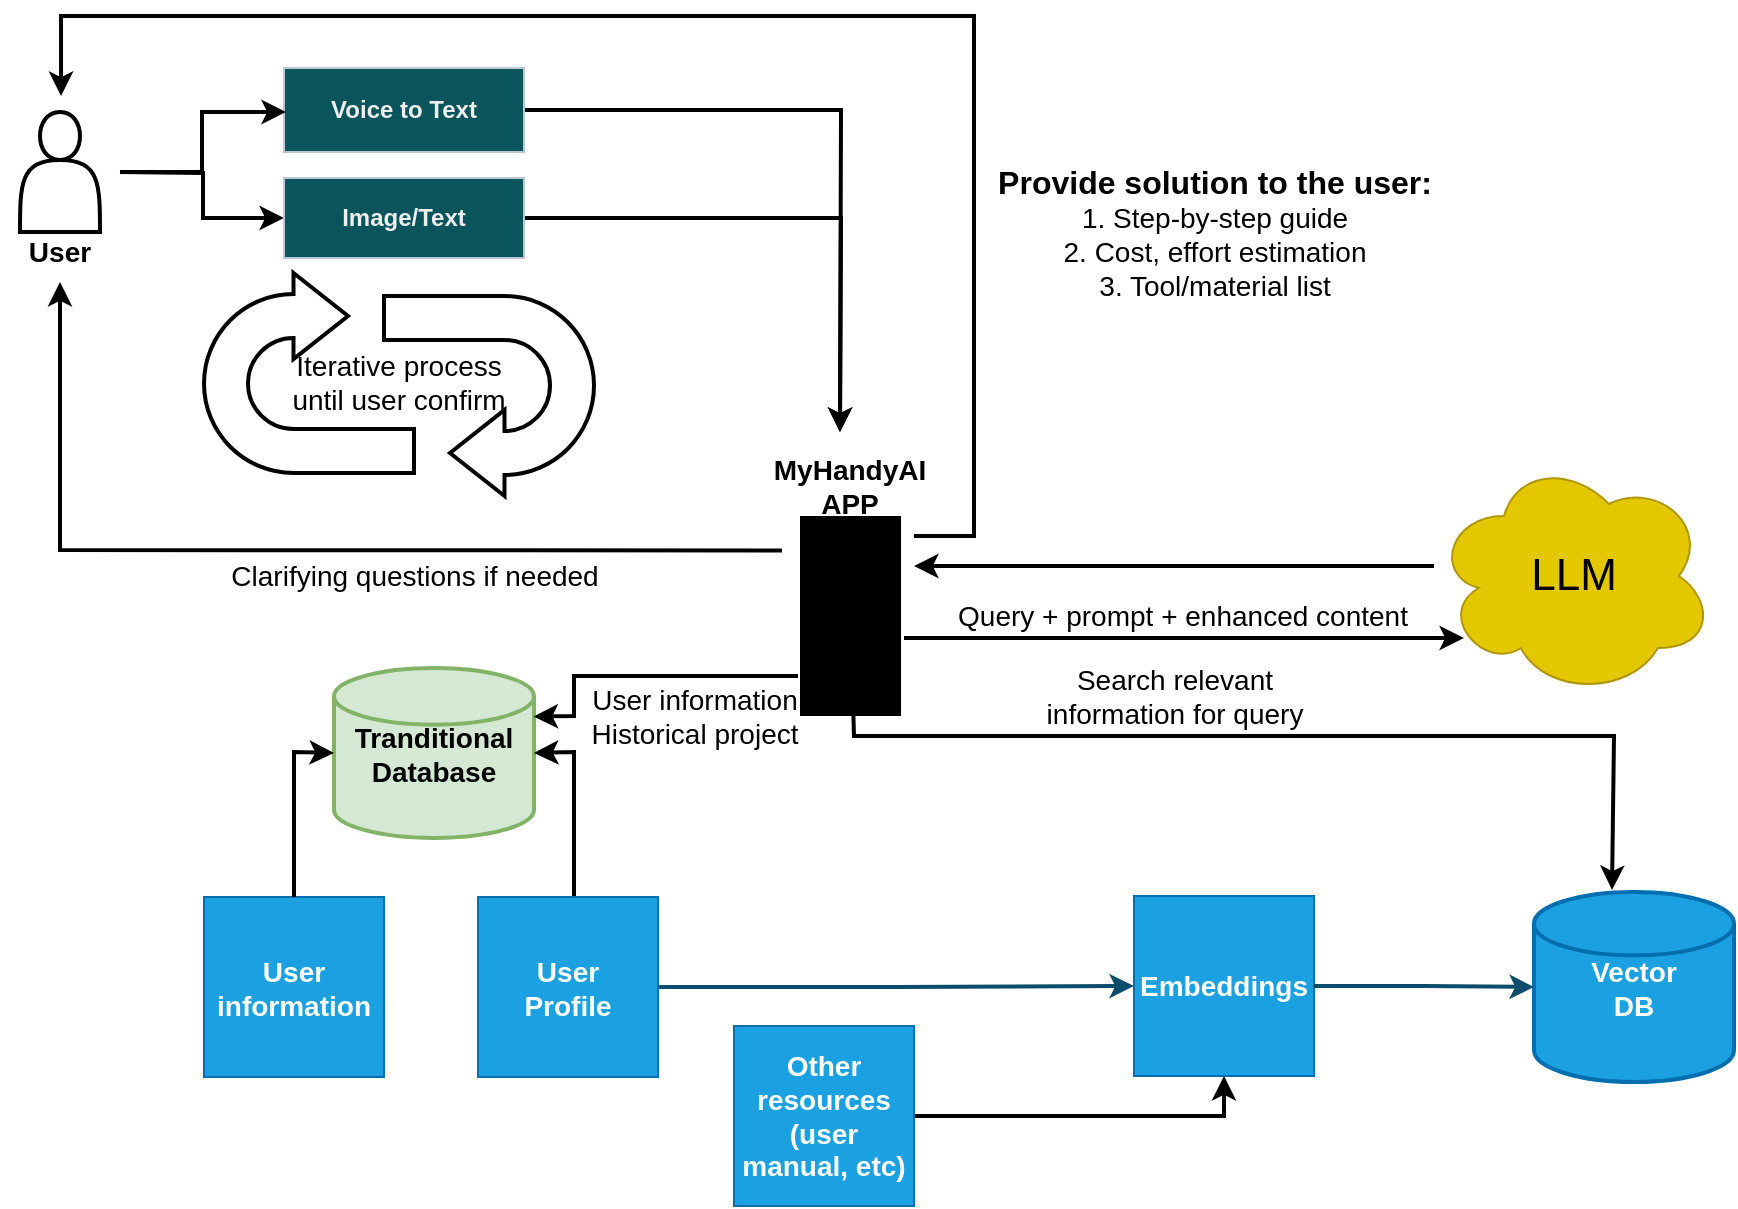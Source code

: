 <mxfile version="28.0.4">
  <diagram name="Page-1" id="7xGWwbfiB-50HM4EOYT1">
    <mxGraphModel dx="1188" dy="673" grid="1" gridSize="10" guides="1" tooltips="1" connect="1" arrows="1" fold="1" page="1" pageScale="1" pageWidth="850" pageHeight="1100" math="0" shadow="0">
      <root>
        <mxCell id="0" />
        <mxCell id="1" parent="0" />
        <mxCell id="dEzzsk9OYsx9OZhMsl6b-34" value="&lt;div&gt;&lt;font color=&quot;#000000&quot;&gt;&lt;span style=&quot;caret-color: rgb(0, 0, 0); font-size: 14px;&quot;&gt;Iterative process&lt;/span&gt;&lt;/font&gt;&lt;/div&gt;&lt;div&gt;&lt;font color=&quot;#000000&quot;&gt;&lt;span style=&quot;caret-color: rgb(0, 0, 0); font-size: 14px;&quot;&gt;until user confirm&lt;/span&gt;&lt;/font&gt;&lt;/div&gt;" style="edgeLabel;html=1;align=center;verticalAlign=middle;resizable=0;points=[];strokeColor=#BAC8D3;fontColor=#EEEEEE;fillColor=#09555B;direction=west;" vertex="1" connectable="0" parent="1">
          <mxGeometry x="262" y="643" as="geometry" />
        </mxCell>
        <mxCell id="l0vZrEmQBNvkwNr1SKJS-41" style="edgeStyle=orthogonalEdgeStyle;rounded=0;orthogonalLoop=1;jettySize=auto;html=1;exitX=1;exitY=0.5;exitDx=0;exitDy=0;entryX=0;entryY=0.5;entryDx=0;entryDy=0;strokeColor=#000000;strokeWidth=2;" parent="1" target="l0vZrEmQBNvkwNr1SKJS-24" edge="1">
          <mxGeometry relative="1" as="geometry">
            <mxPoint x="123" y="538" as="sourcePoint" />
          </mxGeometry>
        </mxCell>
        <mxCell id="l0vZrEmQBNvkwNr1SKJS-45" style="edgeStyle=orthogonalEdgeStyle;rounded=0;orthogonalLoop=1;jettySize=auto;html=1;exitX=1;exitY=0.5;exitDx=0;exitDy=0;entryX=0.5;entryY=0;entryDx=0;entryDy=0;strokeColor=#000000;strokeWidth=2;" parent="1" source="l0vZrEmQBNvkwNr1SKJS-23" edge="1">
          <mxGeometry relative="1" as="geometry">
            <mxPoint x="483" y="668" as="targetPoint" />
          </mxGeometry>
        </mxCell>
        <mxCell id="l0vZrEmQBNvkwNr1SKJS-23" value="Voice to Text" style="rounded=0;whiteSpace=wrap;html=1;strokeColor=#BAC8D3;fontColor=#EEEEEE;fillColor=#09555B;fontStyle=1" parent="1" vertex="1">
          <mxGeometry x="205" y="486" width="120" height="42" as="geometry" />
        </mxCell>
        <mxCell id="l0vZrEmQBNvkwNr1SKJS-48" style="edgeStyle=orthogonalEdgeStyle;rounded=0;orthogonalLoop=1;jettySize=auto;html=1;exitX=1;exitY=0.5;exitDx=0;exitDy=0;strokeColor=#000000;entryX=0.5;entryY=0;entryDx=0;entryDy=0;strokeWidth=2;" parent="1" source="l0vZrEmQBNvkwNr1SKJS-24" edge="1">
          <mxGeometry relative="1" as="geometry">
            <mxPoint x="483" y="668" as="targetPoint" />
          </mxGeometry>
        </mxCell>
        <mxCell id="l0vZrEmQBNvkwNr1SKJS-24" value="Image/Text" style="rounded=0;whiteSpace=wrap;html=1;strokeColor=#BAC8D3;fontColor=#EEEEEE;fillColor=#09555B;fontStyle=1" parent="1" vertex="1">
          <mxGeometry x="205" y="541" width="120" height="40" as="geometry" />
        </mxCell>
        <mxCell id="l0vZrEmQBNvkwNr1SKJS-25" value="Vector&lt;div&gt;DB&lt;/div&gt;" style="strokeWidth=2;html=1;shape=mxgraph.flowchart.database;whiteSpace=wrap;strokeColor=#006EAF;fontColor=#ffffff;fillColor=#1ba1e2;fontSize=14;fontStyle=1" parent="1" vertex="1">
          <mxGeometry x="830" y="898" width="100" height="95" as="geometry" />
        </mxCell>
        <mxCell id="l0vZrEmQBNvkwNr1SKJS-31" style="edgeStyle=orthogonalEdgeStyle;rounded=0;orthogonalLoop=1;jettySize=auto;html=1;exitX=1;exitY=0.5;exitDx=0;exitDy=0;entryX=0;entryY=0.5;entryDx=0;entryDy=0;strokeColor=#0B4D6A;strokeWidth=2;" parent="1" source="l0vZrEmQBNvkwNr1SKJS-28" target="l0vZrEmQBNvkwNr1SKJS-29" edge="1">
          <mxGeometry relative="1" as="geometry" />
        </mxCell>
        <mxCell id="l0vZrEmQBNvkwNr1SKJS-28" value="User&lt;div&gt;Profile&lt;/div&gt;" style="whiteSpace=wrap;html=1;aspect=fixed;strokeColor=#006EAF;fontColor=#ffffff;fillColor=#1ba1e2;fontStyle=1;fontSize=14;" parent="1" vertex="1">
          <mxGeometry x="302" y="900.5" width="90" height="90" as="geometry" />
        </mxCell>
        <mxCell id="l0vZrEmQBNvkwNr1SKJS-29" value="Embeddings" style="whiteSpace=wrap;html=1;aspect=fixed;strokeColor=#006EAF;fontColor=#ffffff;fillColor=#1ba1e2;fontStyle=1;fontSize=14;" parent="1" vertex="1">
          <mxGeometry x="630" y="900" width="90" height="90" as="geometry" />
        </mxCell>
        <mxCell id="JERmSDzcGEsHWykG3De5-2" style="edgeStyle=orthogonalEdgeStyle;rounded=0;orthogonalLoop=1;jettySize=auto;html=1;exitX=1;exitY=0.5;exitDx=0;exitDy=0;entryX=0.5;entryY=1;entryDx=0;entryDy=0;strokeWidth=2;" parent="1" source="l0vZrEmQBNvkwNr1SKJS-30" target="l0vZrEmQBNvkwNr1SKJS-29" edge="1">
          <mxGeometry relative="1" as="geometry" />
        </mxCell>
        <mxCell id="l0vZrEmQBNvkwNr1SKJS-30" value="Other resources (user manual, etc)" style="whiteSpace=wrap;html=1;aspect=fixed;strokeColor=#006EAF;fontColor=#ffffff;fillColor=#1ba1e2;fontStyle=1;fontSize=14;" parent="1" vertex="1">
          <mxGeometry x="430" y="965" width="90" height="90" as="geometry" />
        </mxCell>
        <mxCell id="l0vZrEmQBNvkwNr1SKJS-33" style="edgeStyle=orthogonalEdgeStyle;rounded=0;orthogonalLoop=1;jettySize=auto;html=1;exitX=1;exitY=0.5;exitDx=0;exitDy=0;entryX=0;entryY=0.5;entryDx=0;entryDy=0;entryPerimeter=0;strokeColor=#0B4D6A;strokeWidth=2;" parent="1" source="l0vZrEmQBNvkwNr1SKJS-29" target="l0vZrEmQBNvkwNr1SKJS-25" edge="1">
          <mxGeometry relative="1" as="geometry" />
        </mxCell>
        <mxCell id="l0vZrEmQBNvkwNr1SKJS-36" value="LLM" style="ellipse;shape=cloud;whiteSpace=wrap;html=1;strokeColor=#B09500;fontColor=#000000;fillColor=#e3c800;fontSize=22;" parent="1" vertex="1">
          <mxGeometry x="780" y="680" width="140" height="120" as="geometry" />
        </mxCell>
        <mxCell id="l0vZrEmQBNvkwNr1SKJS-50" value="&lt;div&gt;&lt;font color=&quot;#000000&quot;&gt;&lt;span style=&quot;caret-color: rgb(0, 0, 0); font-size: 14px;&quot;&gt;Query + prompt&lt;/span&gt;&lt;/font&gt;&lt;span style=&quot;caret-color: rgb(0, 0, 0); font-size: 14px; color: rgb(0, 0, 0);&quot;&gt;&amp;nbsp;+ enhanced content&lt;/span&gt;&lt;/div&gt;" style="edgeLabel;html=1;align=center;verticalAlign=middle;resizable=0;points=[];strokeColor=#BAC8D3;fontColor=#EEEEEE;fillColor=#09555B;" parent="1" vertex="1" connectable="0">
          <mxGeometry x="654" y="760" as="geometry" />
        </mxCell>
        <mxCell id="FlKaC_C8YDo6rBjgu75z-1" value="&lt;div&gt;&lt;font color=&quot;#000000&quot;&gt;&lt;span style=&quot;caret-color: rgb(0, 0, 0); font-size: 14px;&quot;&gt;Search relevant&lt;/span&gt;&lt;/font&gt;&lt;/div&gt;&lt;div&gt;&lt;font color=&quot;#000000&quot;&gt;&lt;span style=&quot;caret-color: rgb(0, 0, 0); font-size: 14px;&quot;&gt;information for query&lt;/span&gt;&lt;/font&gt;&lt;/div&gt;" style="edgeLabel;html=1;align=center;verticalAlign=middle;resizable=0;points=[];strokeColor=#BAC8D3;fontColor=#EEEEEE;fillColor=#09555B;" parent="1" vertex="1" connectable="0">
          <mxGeometry x="650" y="800" as="geometry" />
        </mxCell>
        <mxCell id="JERmSDzcGEsHWykG3De5-4" value="&lt;div&gt;&lt;font color=&quot;#000000&quot;&gt;&lt;span style=&quot;caret-color: rgb(0, 0, 0); font-size: 14px;&quot;&gt;Clarifying questions if needed&lt;/span&gt;&lt;/font&gt;&lt;/div&gt;" style="edgeLabel;html=1;align=center;verticalAlign=middle;resizable=0;points=[];strokeColor=#BAC8D3;fontColor=#EEEEEE;fillColor=#09555B;direction=west;" parent="1" vertex="1" connectable="0">
          <mxGeometry x="270" y="740" as="geometry" />
        </mxCell>
        <mxCell id="dEzzsk9OYsx9OZhMsl6b-4" value="" style="sketch=0;verticalLabelPosition=bottom;sketch=0;aspect=fixed;html=1;verticalAlign=top;strokeColor=none;fillColor=#000000;align=center;outlineConnect=0;pointerEvents=1;shape=mxgraph.citrix2.mobile;" vertex="1" parent="1">
          <mxGeometry x="463" y="710" width="50.52" height="100" as="geometry" />
        </mxCell>
        <mxCell id="dEzzsk9OYsx9OZhMsl6b-5" value="&lt;font style=&quot;font-size: 14px;&quot;&gt;&lt;b&gt;MyHandyAI APP&lt;/b&gt;&lt;/font&gt;" style="text;html=1;align=center;verticalAlign=middle;whiteSpace=wrap;rounded=0;" vertex="1" parent="1">
          <mxGeometry x="458.26" y="680" width="60" height="30" as="geometry" />
        </mxCell>
        <mxCell id="dEzzsk9OYsx9OZhMsl6b-10" value="" style="shape=actor;whiteSpace=wrap;html=1;strokeWidth=2;" vertex="1" parent="1">
          <mxGeometry x="73" y="508" width="40" height="60" as="geometry" />
        </mxCell>
        <mxCell id="dEzzsk9OYsx9OZhMsl6b-11" value="&lt;font style=&quot;font-size: 14px;&quot;&gt;&lt;b&gt;User&lt;/b&gt;&lt;/font&gt;" style="text;html=1;align=center;verticalAlign=middle;whiteSpace=wrap;rounded=0;" vertex="1" parent="1">
          <mxGeometry x="63" y="563" width="60" height="30" as="geometry" />
        </mxCell>
        <mxCell id="dEzzsk9OYsx9OZhMsl6b-12" value="" style="endArrow=classic;html=1;rounded=0;entryX=0;entryY=0.5;entryDx=0;entryDy=0;strokeWidth=2;" edge="1" parent="1">
          <mxGeometry width="50" height="50" relative="1" as="geometry">
            <mxPoint x="124" y="538" as="sourcePoint" />
            <mxPoint x="206" y="508" as="targetPoint" />
            <Array as="points">
              <mxPoint x="164" y="538" />
              <mxPoint x="164" y="508" />
            </Array>
          </mxGeometry>
        </mxCell>
        <mxCell id="dEzzsk9OYsx9OZhMsl6b-14" value="" style="endArrow=classic;html=1;rounded=0;strokeWidth=2;entryX=0.5;entryY=1;entryDx=0;entryDy=0;" edge="1" parent="1" target="dEzzsk9OYsx9OZhMsl6b-11">
          <mxGeometry width="50" height="50" relative="1" as="geometry">
            <mxPoint x="454" y="727.251" as="sourcePoint" />
            <mxPoint x="103" y="600" as="targetPoint" />
            <Array as="points">
              <mxPoint x="93" y="727" />
            </Array>
          </mxGeometry>
        </mxCell>
        <mxCell id="dEzzsk9OYsx9OZhMsl6b-16" value="User information" style="whiteSpace=wrap;html=1;aspect=fixed;strokeColor=#006EAF;fontColor=#ffffff;fillColor=#1ba1e2;fontStyle=1;fontSize=14;" vertex="1" parent="1">
          <mxGeometry x="165" y="900.5" width="90" height="90" as="geometry" />
        </mxCell>
        <mxCell id="dEzzsk9OYsx9OZhMsl6b-17" value="&lt;div&gt;Tranditional&lt;/div&gt;Database" style="strokeWidth=2;html=1;shape=mxgraph.flowchart.database;whiteSpace=wrap;strokeColor=#82b366;fillColor=#d5e8d4;fontSize=14;fontStyle=1" vertex="1" parent="1">
          <mxGeometry x="230" y="786" width="100" height="85" as="geometry" />
        </mxCell>
        <mxCell id="dEzzsk9OYsx9OZhMsl6b-18" value="" style="endArrow=classic;html=1;rounded=0;exitX=0.5;exitY=0;exitDx=0;exitDy=0;entryX=0;entryY=0.5;entryDx=0;entryDy=0;entryPerimeter=0;strokeWidth=2;" edge="1" parent="1" source="dEzzsk9OYsx9OZhMsl6b-16" target="dEzzsk9OYsx9OZhMsl6b-17">
          <mxGeometry width="50" height="50" relative="1" as="geometry">
            <mxPoint x="490" y="800" as="sourcePoint" />
            <mxPoint x="540" y="750" as="targetPoint" />
            <Array as="points">
              <mxPoint x="210" y="828" />
            </Array>
          </mxGeometry>
        </mxCell>
        <mxCell id="dEzzsk9OYsx9OZhMsl6b-19" value="" style="endArrow=classic;html=1;rounded=0;entryX=1;entryY=0.5;entryDx=0;entryDy=0;entryPerimeter=0;strokeWidth=2;" edge="1" parent="1" target="dEzzsk9OYsx9OZhMsl6b-17">
          <mxGeometry width="50" height="50" relative="1" as="geometry">
            <mxPoint x="350" y="900" as="sourcePoint" />
            <mxPoint x="540" y="750" as="targetPoint" />
            <Array as="points">
              <mxPoint x="350" y="828" />
            </Array>
          </mxGeometry>
        </mxCell>
        <mxCell id="dEzzsk9OYsx9OZhMsl6b-20" value="" style="endArrow=classic;html=1;rounded=0;entryX=0.39;entryY=-0.011;entryDx=0;entryDy=0;entryPerimeter=0;strokeWidth=2;" edge="1" parent="1" source="dEzzsk9OYsx9OZhMsl6b-4" target="l0vZrEmQBNvkwNr1SKJS-25">
          <mxGeometry width="50" height="50" relative="1" as="geometry">
            <mxPoint x="490" y="800" as="sourcePoint" />
            <mxPoint x="540" y="750" as="targetPoint" />
            <Array as="points">
              <mxPoint x="490" y="820" />
              <mxPoint x="870" y="820" />
            </Array>
          </mxGeometry>
        </mxCell>
        <mxCell id="dEzzsk9OYsx9OZhMsl6b-25" value="&lt;div&gt;&lt;font style=&quot;font-size: 16px;&quot; color=&quot;#000000&quot;&gt;&lt;span style=&quot;caret-color: rgb(0, 0, 0);&quot;&gt;&lt;b&gt;Provide solution to the user:&lt;/b&gt;&lt;/span&gt;&lt;/font&gt;&lt;/div&gt;&lt;div&gt;&lt;font color=&quot;#000000&quot;&gt;&lt;span style=&quot;caret-color: rgb(0, 0, 0); font-size: 14px;&quot;&gt;1. Step-by-step guide&lt;/span&gt;&lt;/font&gt;&lt;/div&gt;&lt;div&gt;&lt;font color=&quot;#000000&quot;&gt;&lt;span style=&quot;caret-color: rgb(0, 0, 0); font-size: 14px;&quot;&gt;2. Cost, effort estimation&lt;/span&gt;&lt;/font&gt;&lt;/div&gt;&lt;div&gt;&lt;font color=&quot;#000000&quot;&gt;&lt;span style=&quot;caret-color: rgb(0, 0, 0); font-size: 14px;&quot;&gt;3. Tool/material list&lt;/span&gt;&lt;/font&gt;&lt;/div&gt;" style="edgeLabel;html=1;align=center;verticalAlign=middle;resizable=0;points=[];strokeColor=#BAC8D3;fontColor=#EEEEEE;fillColor=#09555B;direction=west;" vertex="1" connectable="0" parent="1">
          <mxGeometry x="670" y="568" as="geometry" />
        </mxCell>
        <mxCell id="dEzzsk9OYsx9OZhMsl6b-26" value="" style="endArrow=classic;html=1;rounded=0;entryX=0.978;entryY=0.286;entryDx=0;entryDy=0;entryPerimeter=0;strokeWidth=2;" edge="1" parent="1">
          <mxGeometry width="50" height="50" relative="1" as="geometry">
            <mxPoint x="462" y="790" as="sourcePoint" />
            <mxPoint x="329.8" y="810.31" as="targetPoint" />
            <Array as="points">
              <mxPoint x="350" y="790" />
              <mxPoint x="350" y="810" />
            </Array>
          </mxGeometry>
        </mxCell>
        <mxCell id="dEzzsk9OYsx9OZhMsl6b-27" value="User information&lt;div&gt;Historical project&lt;/div&gt;" style="edgeLabel;html=1;align=center;verticalAlign=middle;resizable=0;points=[];fontSize=14;" vertex="1" connectable="0" parent="dEzzsk9OYsx9OZhMsl6b-26">
          <mxGeometry x="-0.212" relative="1" as="geometry">
            <mxPoint x="8" y="20" as="offset" />
          </mxGeometry>
        </mxCell>
        <mxCell id="dEzzsk9OYsx9OZhMsl6b-31" value="" style="endArrow=classic;html=1;rounded=0;strokeWidth=2;" edge="1" parent="1">
          <mxGeometry width="50" height="50" relative="1" as="geometry">
            <mxPoint x="515" y="771" as="sourcePoint" />
            <mxPoint x="795" y="771" as="targetPoint" />
          </mxGeometry>
        </mxCell>
        <mxCell id="dEzzsk9OYsx9OZhMsl6b-32" value="" style="endArrow=classic;html=1;rounded=0;strokeWidth=2;" edge="1" parent="1">
          <mxGeometry width="50" height="50" relative="1" as="geometry">
            <mxPoint x="780" y="735" as="sourcePoint" />
            <mxPoint x="520" y="735" as="targetPoint" />
          </mxGeometry>
        </mxCell>
        <mxCell id="dEzzsk9OYsx9OZhMsl6b-33" value="" style="endArrow=classic;html=1;rounded=0;strokeWidth=2;" edge="1" parent="1">
          <mxGeometry width="50" height="50" relative="1" as="geometry">
            <mxPoint x="520" y="720" as="sourcePoint" />
            <mxPoint x="93.52" y="500" as="targetPoint" />
            <Array as="points">
              <mxPoint x="550" y="720" />
              <mxPoint x="550" y="460" />
              <mxPoint x="93.52" y="460" />
            </Array>
          </mxGeometry>
        </mxCell>
        <mxCell id="dEzzsk9OYsx9OZhMsl6b-28" value="" style="html=1;shadow=0;dashed=0;align=center;verticalAlign=middle;shape=mxgraph.arrows2.uTurnArrow;dy=11;arrowHead=43;dx2=27.25;strokeWidth=2;" vertex="1" parent="1">
          <mxGeometry x="165" y="588.5" width="105" height="100" as="geometry" />
        </mxCell>
        <mxCell id="dEzzsk9OYsx9OZhMsl6b-35" value="" style="html=1;shadow=0;dashed=0;align=center;verticalAlign=middle;shape=mxgraph.arrows2.uTurnArrow;dy=11;arrowHead=43;dx2=27.25;strokeWidth=2;rotation=-180;" vertex="1" parent="1">
          <mxGeometry x="255" y="600" width="105" height="100" as="geometry" />
        </mxCell>
        <mxCell id="dEzzsk9OYsx9OZhMsl6b-36" value="&lt;b&gt;&lt;font style=&quot;font-size: 14px;&quot;&gt;AI&lt;/font&gt;&lt;/b&gt;" style="text;html=1;align=center;verticalAlign=middle;whiteSpace=wrap;rounded=0;" vertex="1" parent="1">
          <mxGeometry x="459" y="737" width="60" height="30" as="geometry" />
        </mxCell>
      </root>
    </mxGraphModel>
  </diagram>
</mxfile>
